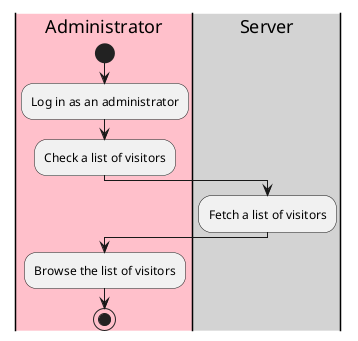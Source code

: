 @startuml
|#pink|Administrator|
start
:Log in as an administrator;
:Check a list of visitors;
|#LightGray|Server|
:Fetch a list of visitors;
|Administrator|
:Browse the list of visitors;
stop
@enduml